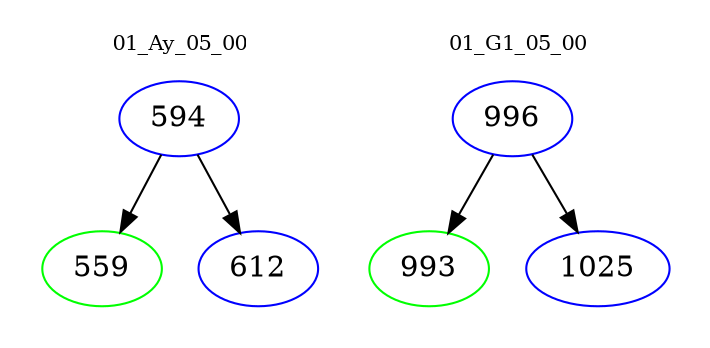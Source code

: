 digraph{
subgraph cluster_0 {
color = white
label = "01_Ay_05_00";
fontsize=10;
T0_594 [label="594", color="blue"]
T0_594 -> T0_559 [color="black"]
T0_559 [label="559", color="green"]
T0_594 -> T0_612 [color="black"]
T0_612 [label="612", color="blue"]
}
subgraph cluster_1 {
color = white
label = "01_G1_05_00";
fontsize=10;
T1_996 [label="996", color="blue"]
T1_996 -> T1_993 [color="black"]
T1_993 [label="993", color="green"]
T1_996 -> T1_1025 [color="black"]
T1_1025 [label="1025", color="blue"]
}
}
